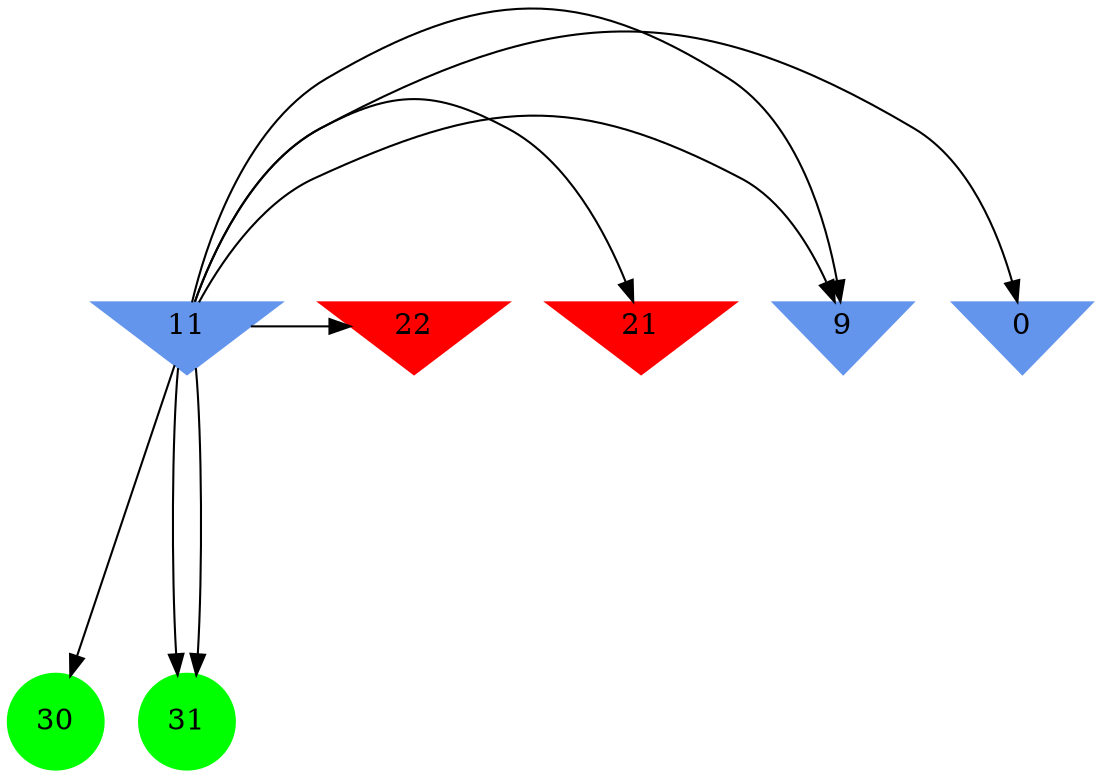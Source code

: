 digraph brain {
	ranksep=2.0;
	0 [shape=invtriangle,style=filled,color=cornflowerblue];
	9 [shape=invtriangle,style=filled,color=cornflowerblue];
	11 [shape=invtriangle,style=filled,color=cornflowerblue];
	21 [shape=invtriangle,style=filled,color=red];
	22 [shape=invtriangle,style=filled,color=red];
	30 [shape=circle,style=filled,color=green];
	31 [shape=circle,style=filled,color=green];
	11	->	30;
	11	->	9;
	11	->	31;
	11	->	22;
	11	->	21;
	11	->	9;
	11	->	31;
	11	->	0;
	{ rank=same; 0; 9; 11; 21; 22; }
	{ rank=same; }
	{ rank=same; 30; 31; }
}

